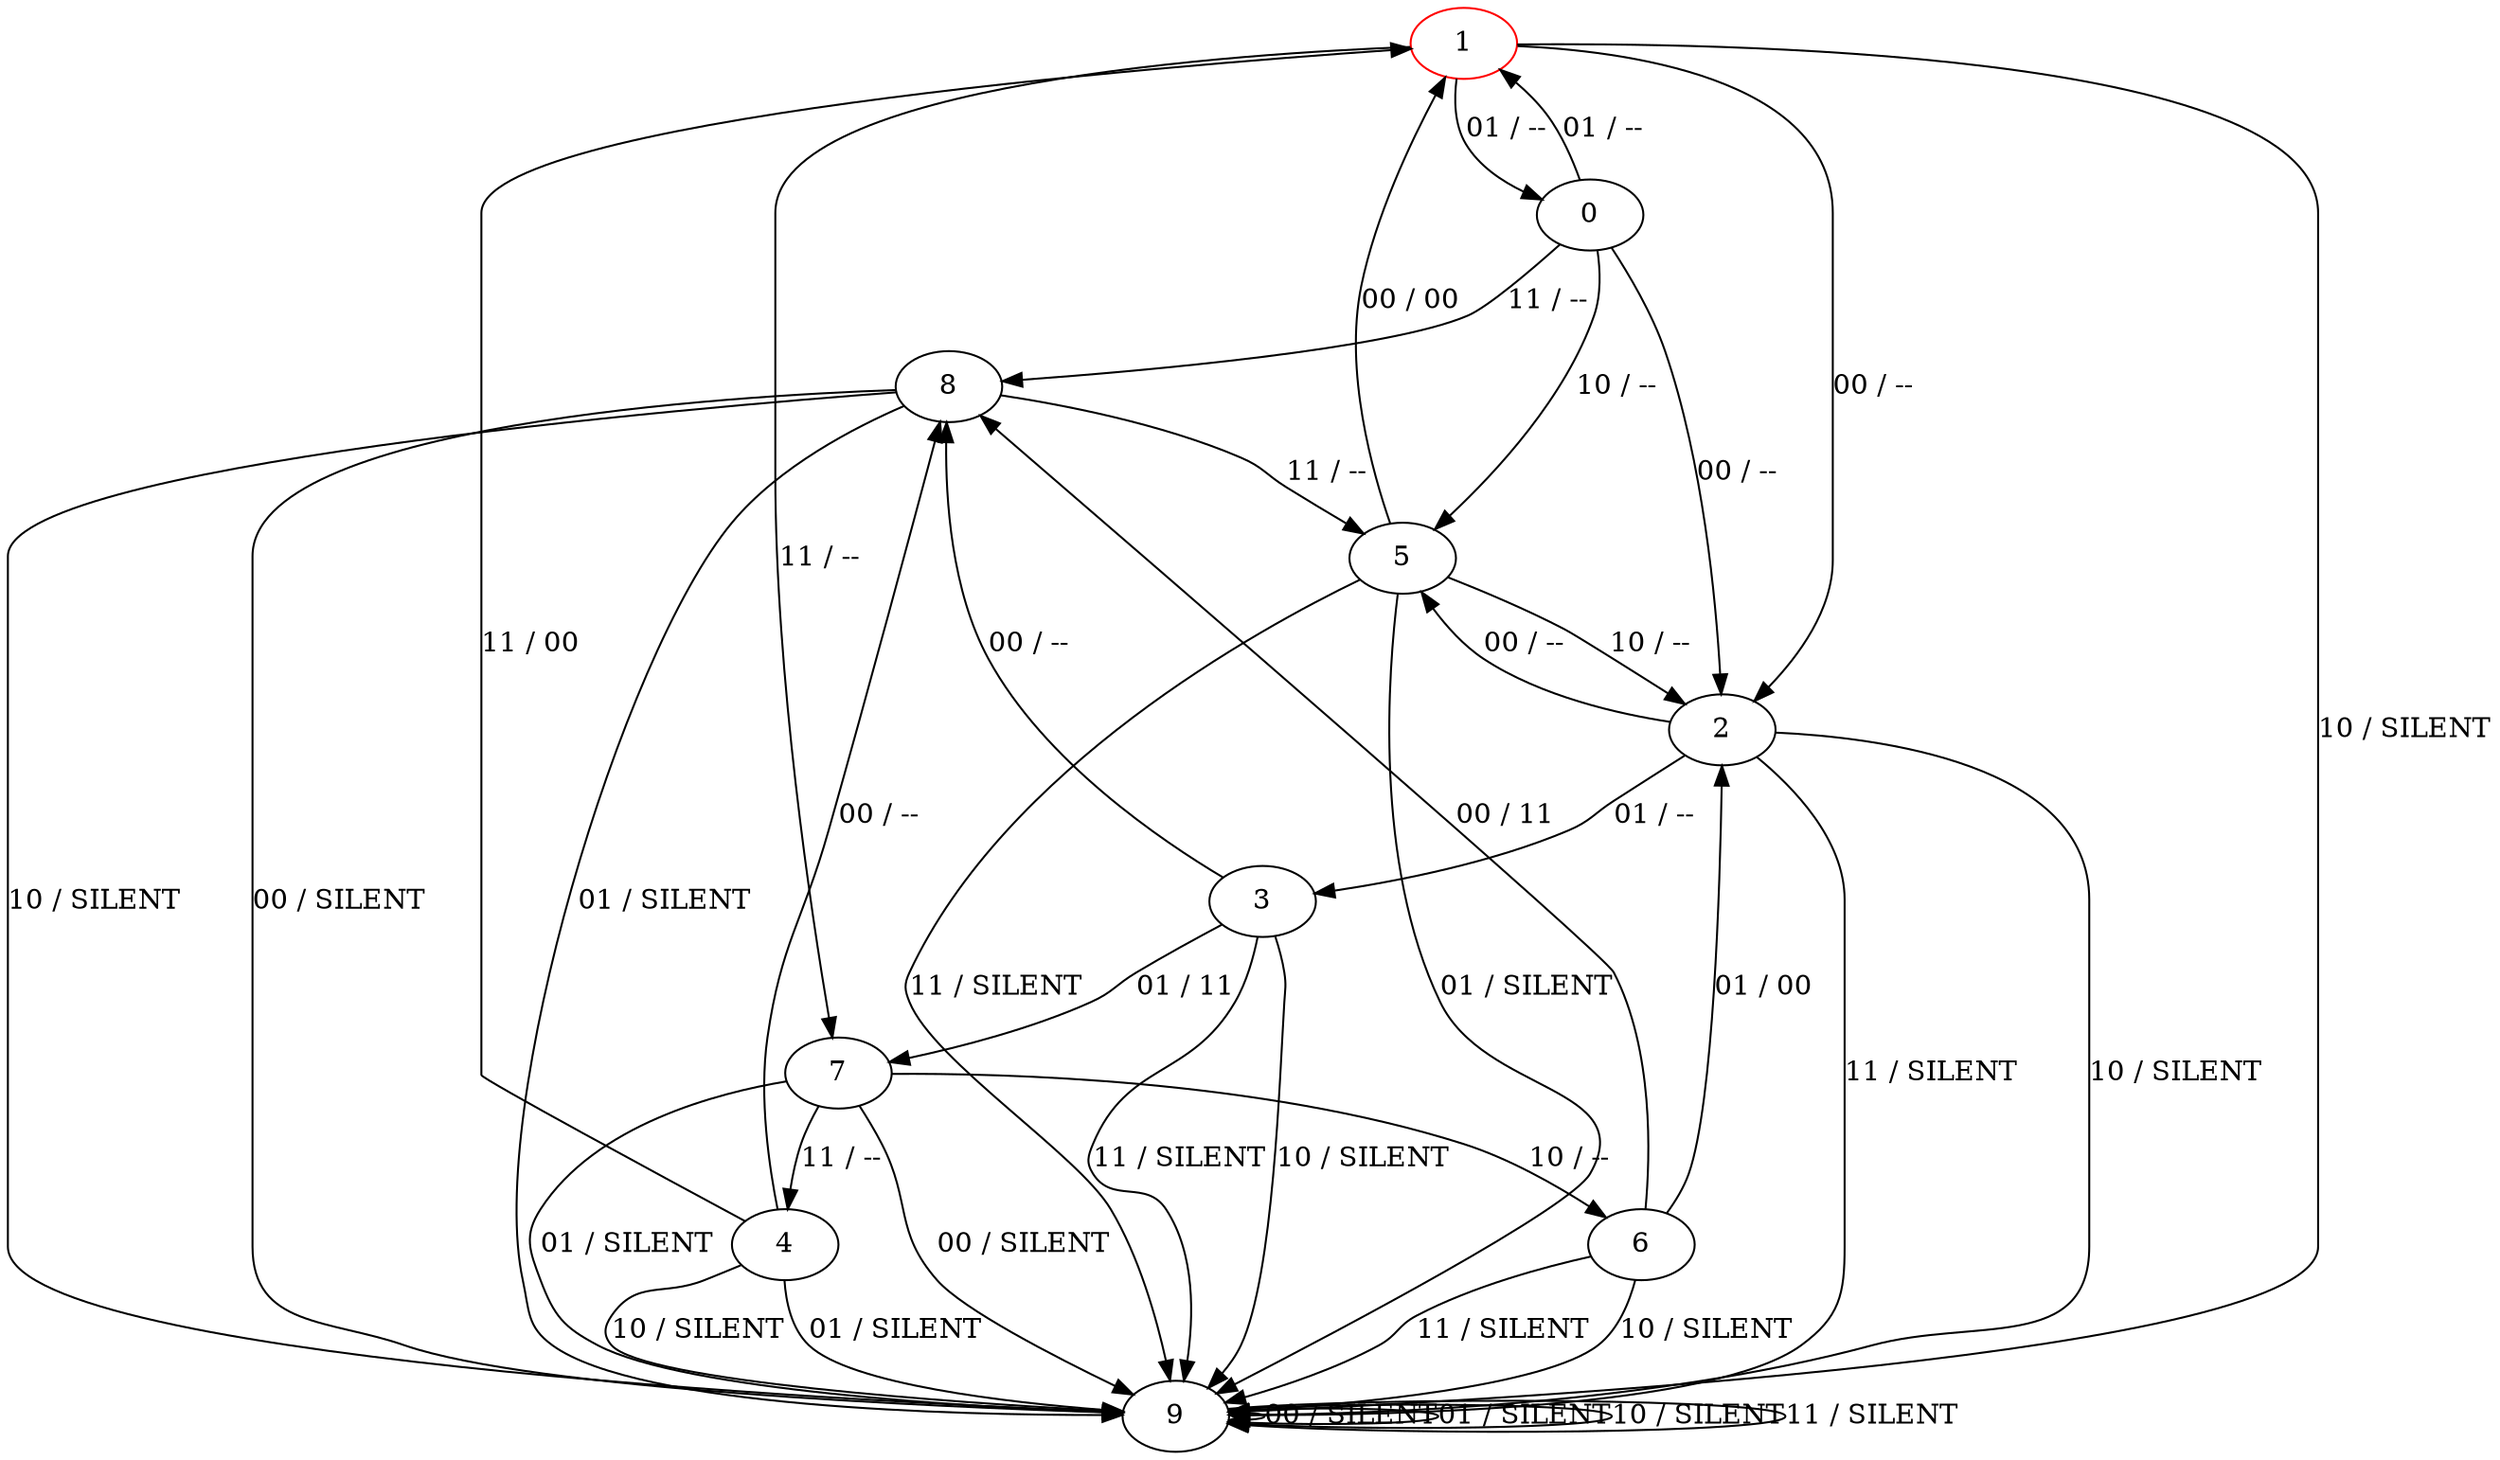 digraph {
1 [color="red"]
0
2
3
4
5
6
7
8
9
1 -> 2 [label="00 / --"]
1 -> 0 [label="01 / --"]
1 -> 9 [label="10 / SILENT"]
1 -> 7 [label="11 / --"]
0 -> 2 [label="00 / --"]
0 -> 1 [label="01 / --"]
0 -> 5 [label="10 / --"]
0 -> 8 [label="11 / --"]
2 -> 5 [label="00 / --"]
2 -> 3 [label="01 / --"]
2 -> 9 [label="10 / SILENT"]
2 -> 9 [label="11 / SILENT"]
3 -> 8 [label="00 / --"]
3 -> 7 [label="01 / 11"]
3 -> 9 [label="10 / SILENT"]
3 -> 9 [label="11 / SILENT"]
4 -> 8 [label="00 / --"]
4 -> 9 [label="01 / SILENT"]
4 -> 9 [label="10 / SILENT"]
4 -> 1 [label="11 / 00"]
5 -> 1 [label="00 / 00"]
5 -> 9 [label="01 / SILENT"]
5 -> 2 [label="10 / --"]
5 -> 9 [label="11 / SILENT"]
6 -> 8 [label="00 / 11"]
6 -> 2 [label="01 / 00"]
6 -> 9 [label="10 / SILENT"]
6 -> 9 [label="11 / SILENT"]
7 -> 9 [label="00 / SILENT"]
7 -> 9 [label="01 / SILENT"]
7 -> 6 [label="10 / --"]
7 -> 4 [label="11 / --"]
8 -> 9 [label="00 / SILENT"]
8 -> 9 [label="01 / SILENT"]
8 -> 9 [label="10 / SILENT"]
8 -> 5 [label="11 / --"]
9 -> 9 [label="00 / SILENT"]
9 -> 9 [label="01 / SILENT"]
9 -> 9 [label="10 / SILENT"]
9 -> 9 [label="11 / SILENT"]
}

